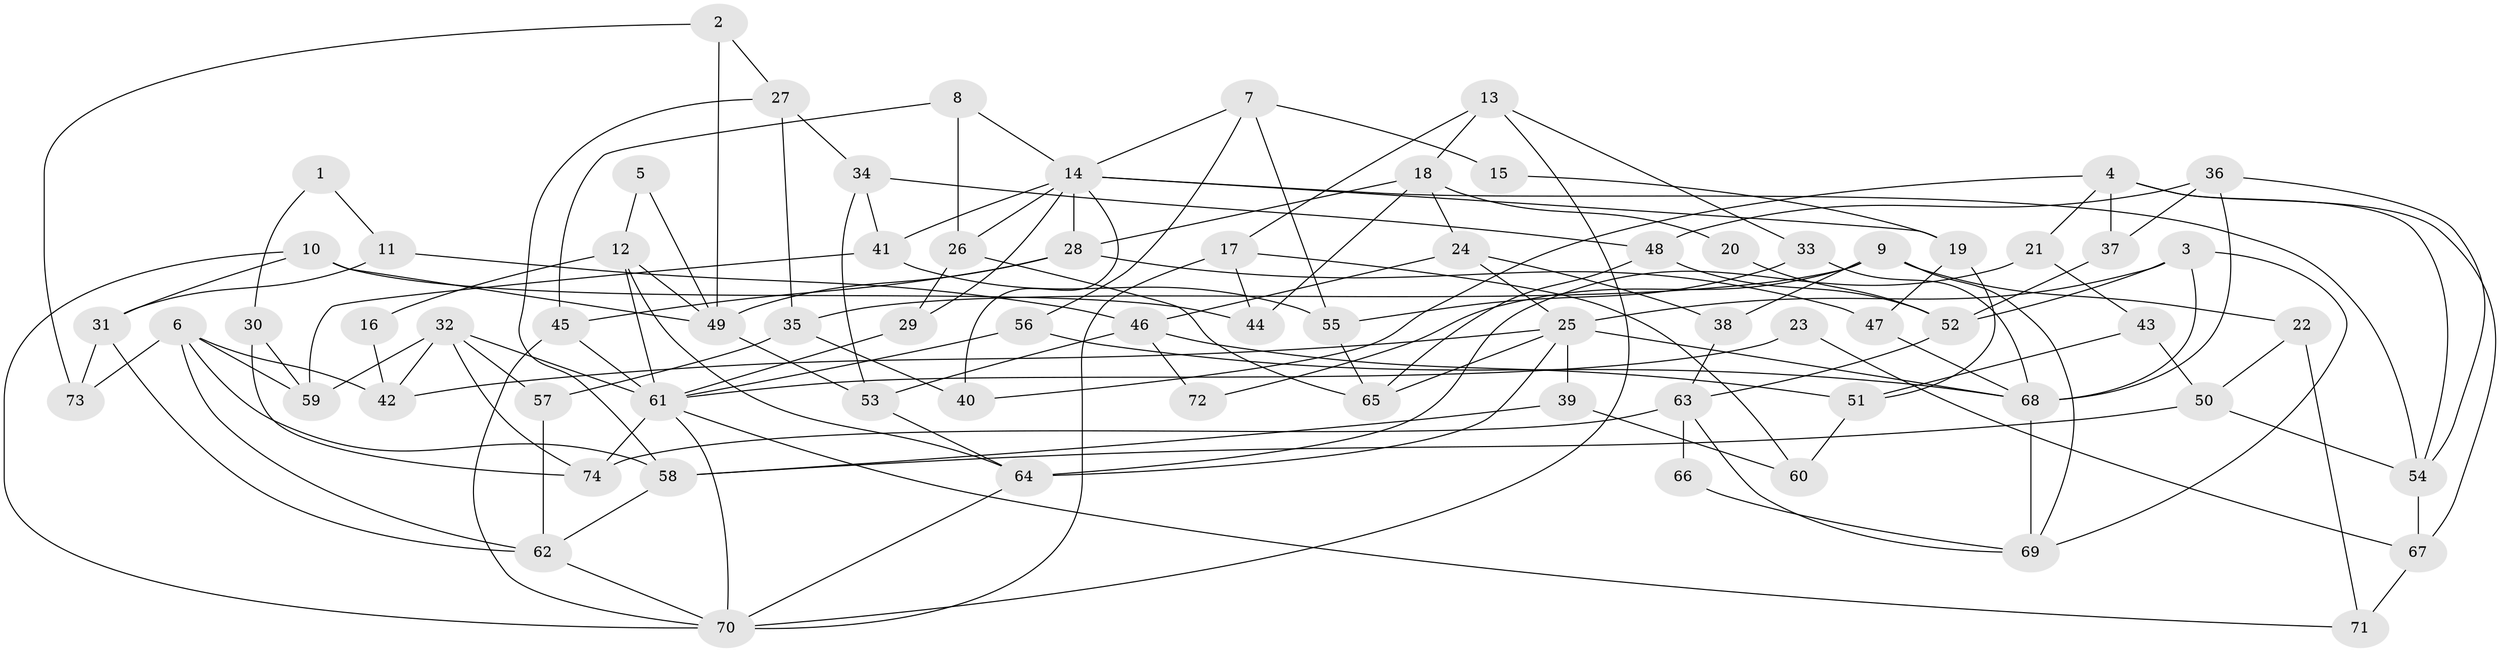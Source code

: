 // Generated by graph-tools (version 1.1) at 2025/11/02/27/25 16:11:21]
// undirected, 74 vertices, 148 edges
graph export_dot {
graph [start="1"]
  node [color=gray90,style=filled];
  1;
  2;
  3;
  4;
  5;
  6;
  7;
  8;
  9;
  10;
  11;
  12;
  13;
  14;
  15;
  16;
  17;
  18;
  19;
  20;
  21;
  22;
  23;
  24;
  25;
  26;
  27;
  28;
  29;
  30;
  31;
  32;
  33;
  34;
  35;
  36;
  37;
  38;
  39;
  40;
  41;
  42;
  43;
  44;
  45;
  46;
  47;
  48;
  49;
  50;
  51;
  52;
  53;
  54;
  55;
  56;
  57;
  58;
  59;
  60;
  61;
  62;
  63;
  64;
  65;
  66;
  67;
  68;
  69;
  70;
  71;
  72;
  73;
  74;
  1 -- 11;
  1 -- 30;
  2 -- 49;
  2 -- 73;
  2 -- 27;
  3 -- 69;
  3 -- 25;
  3 -- 52;
  3 -- 68;
  4 -- 21;
  4 -- 54;
  4 -- 37;
  4 -- 40;
  4 -- 67;
  5 -- 12;
  5 -- 49;
  6 -- 58;
  6 -- 62;
  6 -- 42;
  6 -- 59;
  6 -- 73;
  7 -- 56;
  7 -- 55;
  7 -- 14;
  7 -- 15;
  8 -- 14;
  8 -- 26;
  8 -- 45;
  9 -- 35;
  9 -- 38;
  9 -- 22;
  9 -- 69;
  9 -- 72;
  10 -- 70;
  10 -- 49;
  10 -- 31;
  10 -- 44;
  11 -- 31;
  11 -- 46;
  12 -- 61;
  12 -- 49;
  12 -- 16;
  12 -- 64;
  13 -- 33;
  13 -- 18;
  13 -- 17;
  13 -- 70;
  14 -- 54;
  14 -- 19;
  14 -- 26;
  14 -- 28;
  14 -- 29;
  14 -- 40;
  14 -- 41;
  15 -- 19;
  16 -- 42;
  17 -- 70;
  17 -- 44;
  17 -- 60;
  18 -- 44;
  18 -- 28;
  18 -- 20;
  18 -- 24;
  19 -- 47;
  19 -- 51;
  20 -- 52;
  21 -- 64;
  21 -- 43;
  22 -- 50;
  22 -- 71;
  23 -- 61;
  23 -- 67;
  24 -- 25;
  24 -- 38;
  24 -- 46;
  25 -- 68;
  25 -- 42;
  25 -- 39;
  25 -- 64;
  25 -- 65;
  26 -- 29;
  26 -- 65;
  27 -- 34;
  27 -- 35;
  27 -- 58;
  28 -- 45;
  28 -- 47;
  28 -- 49;
  29 -- 61;
  30 -- 74;
  30 -- 59;
  31 -- 62;
  31 -- 73;
  32 -- 61;
  32 -- 59;
  32 -- 42;
  32 -- 57;
  32 -- 74;
  33 -- 55;
  33 -- 68;
  34 -- 48;
  34 -- 53;
  34 -- 41;
  35 -- 40;
  35 -- 57;
  36 -- 68;
  36 -- 48;
  36 -- 37;
  36 -- 54;
  37 -- 52;
  38 -- 63;
  39 -- 58;
  39 -- 60;
  41 -- 55;
  41 -- 59;
  43 -- 51;
  43 -- 50;
  45 -- 70;
  45 -- 61;
  46 -- 51;
  46 -- 53;
  46 -- 72;
  47 -- 68;
  48 -- 65;
  48 -- 52;
  49 -- 53;
  50 -- 58;
  50 -- 54;
  51 -- 60;
  52 -- 63;
  53 -- 64;
  54 -- 67;
  55 -- 65;
  56 -- 61;
  56 -- 68;
  57 -- 62;
  58 -- 62;
  61 -- 70;
  61 -- 71;
  61 -- 74;
  62 -- 70;
  63 -- 74;
  63 -- 66;
  63 -- 69;
  64 -- 70;
  66 -- 69;
  67 -- 71;
  68 -- 69;
}
